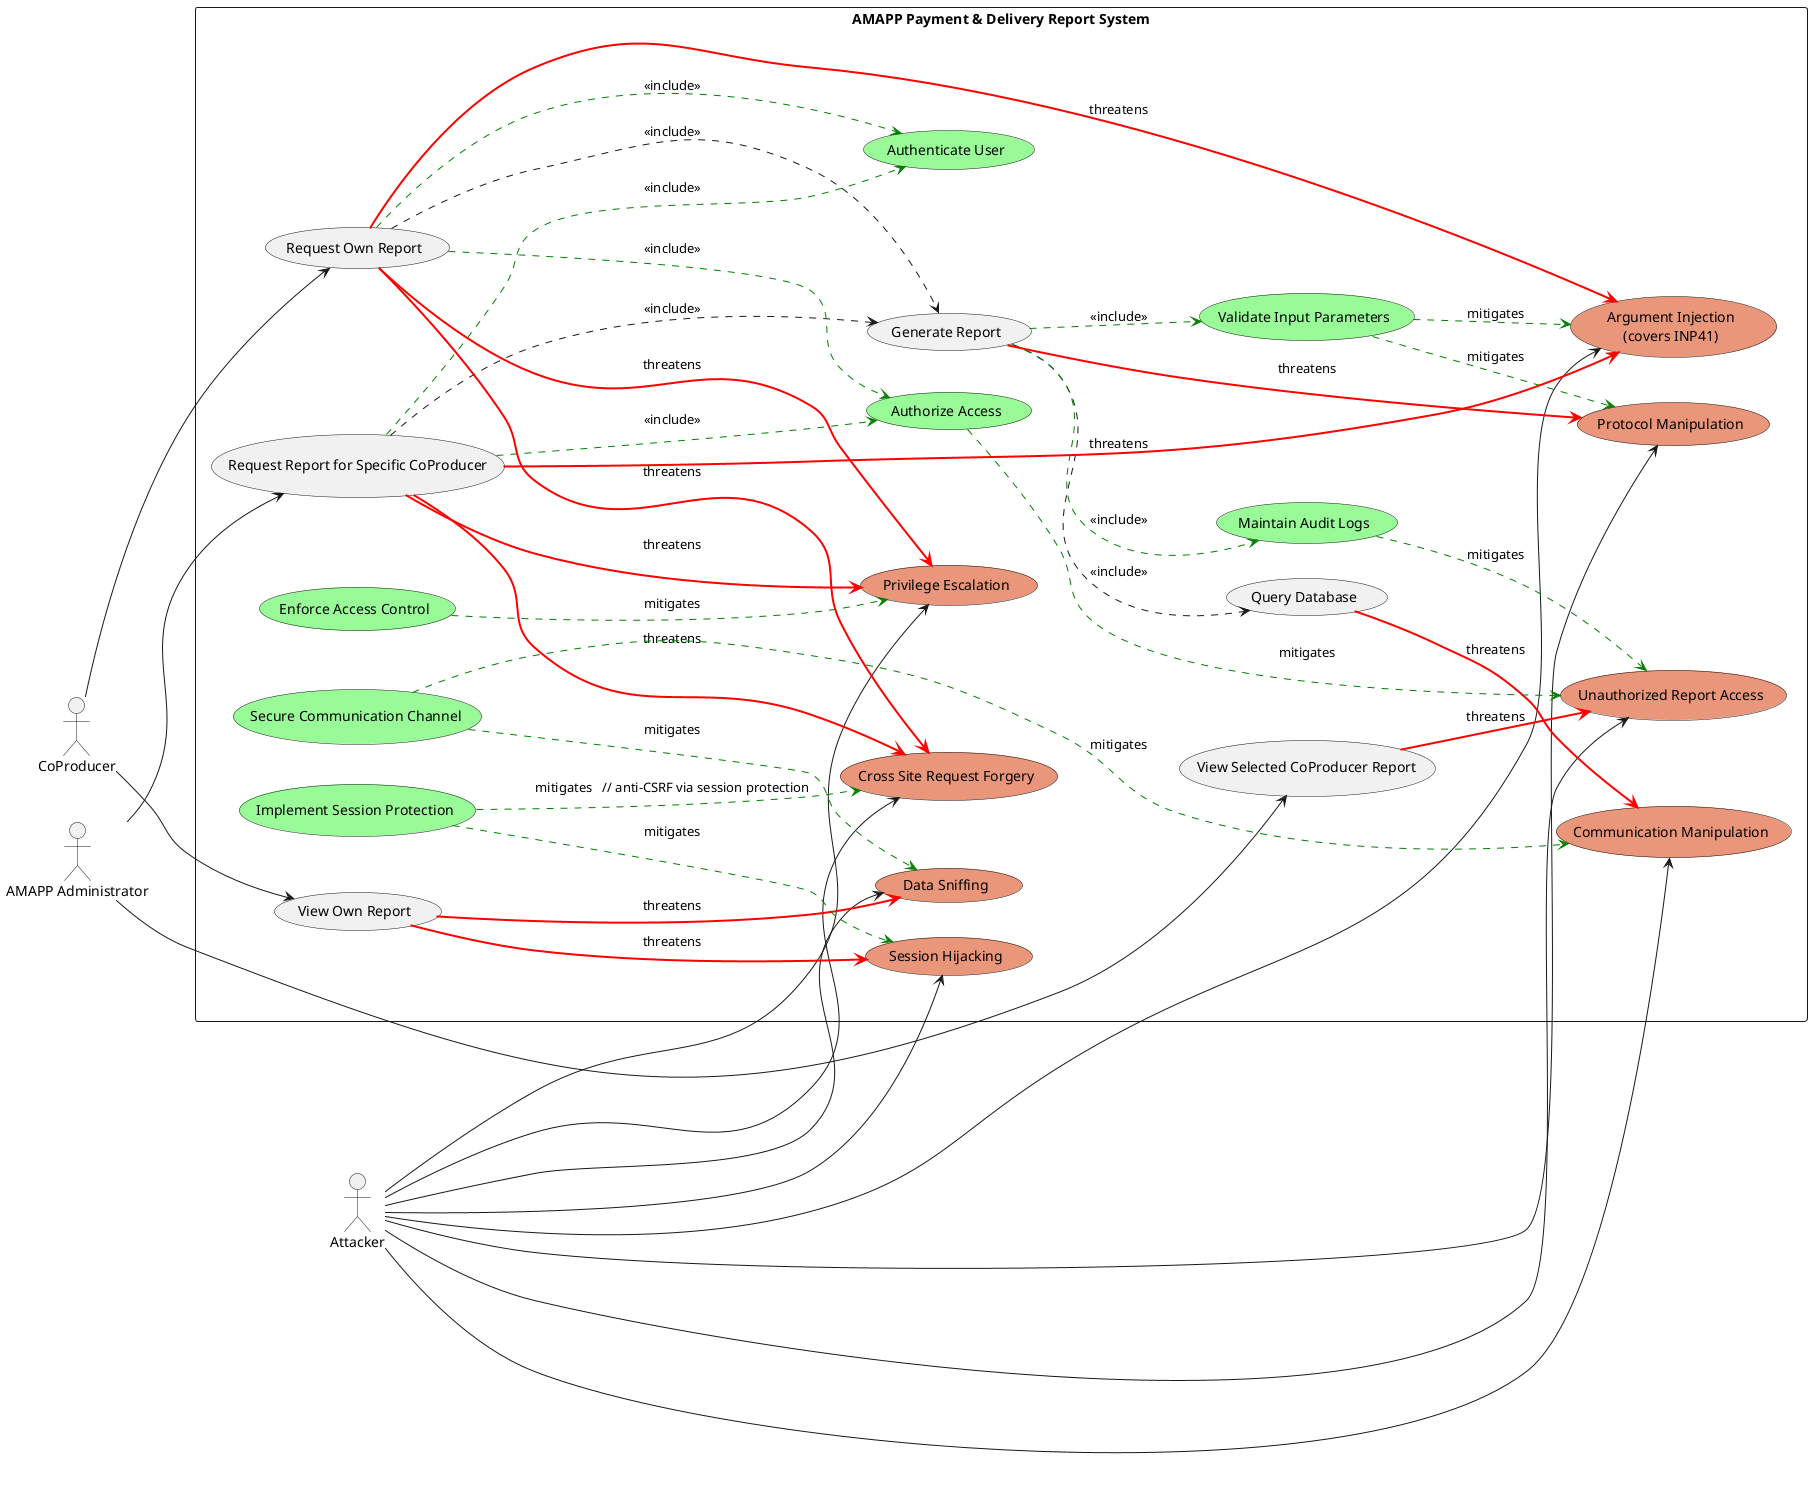 @startuml Use_Case_Diagram
left to right direction
skinparam packageStyle rectangle

actor "CoProducer"          as CoProducer
actor "AMAPP Administrator" as Admin

package "AMAPP Payment & Delivery Report System" {
  usecase "Request Own Report"                    as UC1
  usecase "View Own Report"                       as UC2
  usecase "Request Report for Specific CoProducer" as UC3
  usecase "View Selected CoProducer Report"       as UC4
  usecase "Generate Report"                       as UC5
  usecase "Query Database"                        as UC6

  '–– Mitigations ––
  usecase "Authenticate User"                     as SEC1 #palegreen
  usecase "Authorize Access"                      as SEC2 #palegreen
  usecase "Secure Communication Channel"          as SEC3 #palegreen
  usecase "Validate Input Parameters"             as SEC4 #palegreen
  usecase "Maintain Audit Logs"                   as SEC5 #palegreen
  usecase "Implement Session Protection"          as SEC6 #palegreen
  usecase "Enforce Access Control"                as SEC7 #palegreen

  '–– Threats ––
  usecase "Session Hijacking"                     as T1 #darksalmon
  usecase "Data Sniffing"                         as T2 #darksalmon
  usecase "Communication Manipulation"            as T3 #darksalmon
  usecase "Protocol Manipulation"                 as T4 #darksalmon
  usecase "Argument Injection\n(covers INP41)"    as T5 #darksalmon
  usecase "Unauthorized Report Access"            as T6 #darksalmon
  usecase "Privilege Escalation"                  as T7 #darksalmon
  usecase "Cross Site Request Forgery"    as T8 #darksalmon
}

actor "Attacker" as Attacker

'–– Normal user flows ––
CoProducer --> UC1
CoProducer --> UC2
Admin      --> UC3
Admin      --> UC4

UC1 ..> UC5 : <<include>>
UC3 ..> UC5 : <<include>>
UC5 ..> UC6 : <<include>>

'–– Mitigations on flows ––
UC1 .[#green].> SEC1 : <<include>>
UC1 .[#green].> SEC2 : <<include>>
UC3 .[#green].> SEC1 : <<include>>
UC3 .[#green].> SEC2 : <<include>>
UC5 .[#green].> SEC4 : <<include>>
UC5 .[#green].> SEC5 : <<include>>

'–– Attacker → Threat flows ––
Attacker --> T1
Attacker --> T2
Attacker --> T3
Attacker --> T4
Attacker --> T5
Attacker --> T6
Attacker --> T7
Attacker --> T8

'–– Threatens ––
UC1 -[#red,bold]-> T5 : threatens
UC1 -[#red,bold]-> T8 : threatens
UC2 -[#red,bold]-> T1 : threatens
UC2 -[#red,bold]-> T2 : threatens
UC3 -[#red,bold]-> T5 : threatens
UC3 -[#red,bold]-> T8 : threatens
UC4 -[#red,bold]-> T6 : threatens
UC5 -[#red,bold]-> T4 : threatens
UC6 -[#red,bold]-> T3 : threatens
UC1 -[#red,bold]-> T7 : threatens
UC3 -[#red,bold]-> T7 : threatens

'–– Mitigates ––
SEC6 -[#green,dashed]-> T1 : mitigates
SEC3 -[#green,dashed]-> T2 : mitigates
SEC3 -[#green,dashed]-> T3 : mitigates
SEC4 -[#green,dashed]-> T4 : mitigates
SEC4 -[#green,dashed]-> T5 : mitigates
SEC2 -[#green,dashed]-> T6 : mitigates
SEC7 -[#green,dashed]-> T7 : mitigates
SEC5 -[#green,dashed]-> T6 : mitigates
SEC6 -[#green,dashed]-> T8 : mitigates   // anti-CSRF via session protection

@enduml